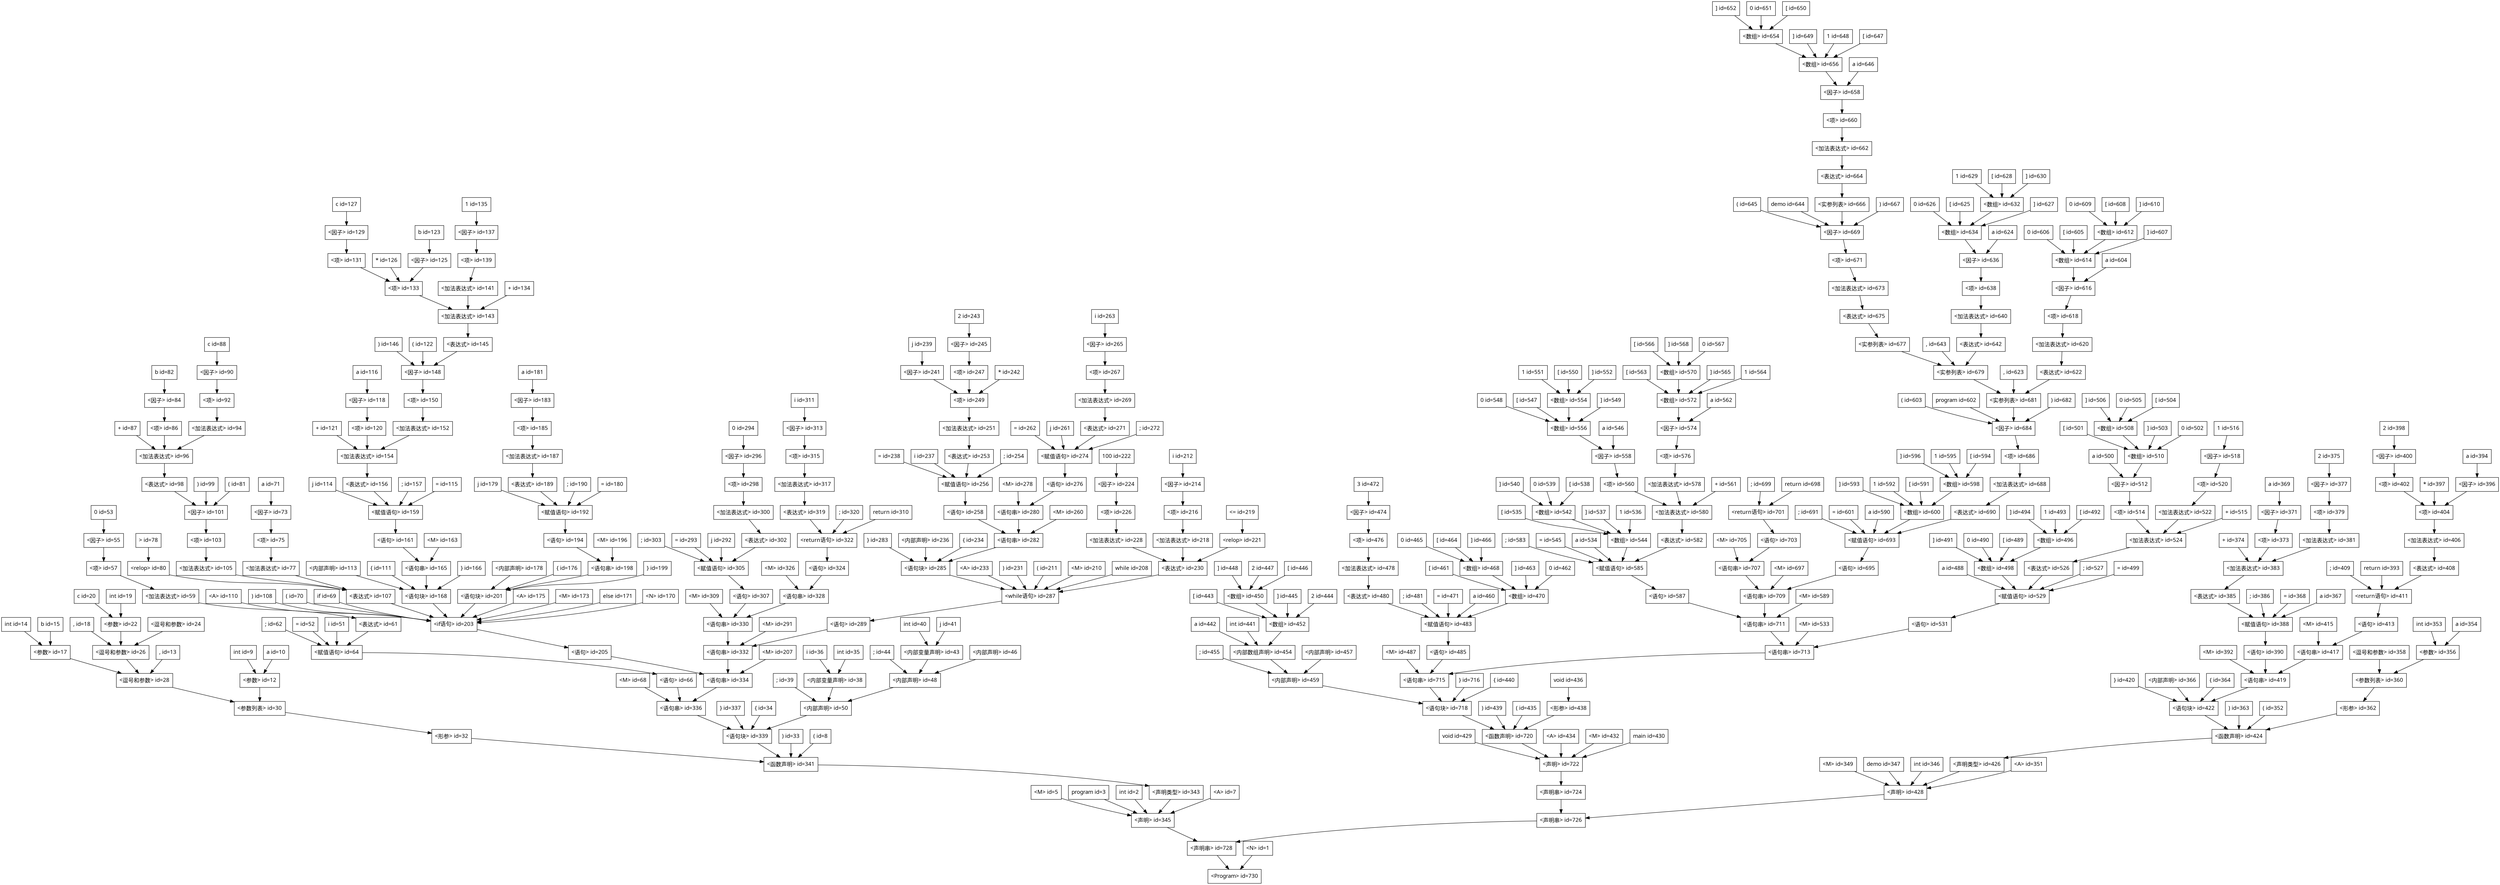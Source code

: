 digraph G{
edge[fontname = "FangSong"];
node[shape = box, fontname = "FangSong" size = "20,20"];
"a id=10" -> "<参数> id=12";
"int id=9" -> "<参数> id=12";
"b id=15" -> "<参数> id=17";
"int id=14" -> "<参数> id=17";
"c id=20" -> "<参数> id=22";
"int id=19" -> "<参数> id=22";
"<逗号和参数> id=24" -> "<逗号和参数> id=26";
"<参数> id=22" -> "<逗号和参数> id=26";
", id=18" -> "<逗号和参数> id=26";
"<逗号和参数> id=26" -> "<逗号和参数> id=28";
"<参数> id=17" -> "<逗号和参数> id=28";
", id=13" -> "<逗号和参数> id=28";
"<逗号和参数> id=28" -> "<参数列表> id=30";
"<参数> id=12" -> "<参数列表> id=30";
"<参数列表> id=30" -> "<形参> id=32";
"i id=36" -> "<内部变量声明> id=38";
"int id=35" -> "<内部变量声明> id=38";
"j id=41" -> "<内部变量声明> id=43";
"int id=40" -> "<内部变量声明> id=43";
"<内部声明> id=46" -> "<内部声明> id=48";
"; id=44" -> "<内部声明> id=48";
"<内部变量声明> id=43" -> "<内部声明> id=48";
"<内部声明> id=48" -> "<内部声明> id=50";
"; id=39" -> "<内部声明> id=50";
"<内部变量声明> id=38" -> "<内部声明> id=50";
"0 id=53" -> "<因子> id=55";
"<因子> id=55" -> "<项> id=57";
"<项> id=57" -> "<加法表达式> id=59";
"<加法表达式> id=59" -> "<表达式> id=61";
"; id=62" -> "<赋值语句> id=64";
"<表达式> id=61" -> "<赋值语句> id=64";
"= id=52" -> "<赋值语句> id=64";
"i id=51" -> "<赋值语句> id=64";
"<赋值语句> id=64" -> "<语句> id=66";
"a id=71" -> "<因子> id=73";
"<因子> id=73" -> "<项> id=75";
"<项> id=75" -> "<加法表达式> id=77";
"> id=78" -> "<relop> id=80";
"b id=82" -> "<因子> id=84";
"<因子> id=84" -> "<项> id=86";
"c id=88" -> "<因子> id=90";
"<因子> id=90" -> "<项> id=92";
"<项> id=92" -> "<加法表达式> id=94";
"<加法表达式> id=94" -> "<加法表达式> id=96";
"+ id=87" -> "<加法表达式> id=96";
"<项> id=86" -> "<加法表达式> id=96";
"<加法表达式> id=96" -> "<表达式> id=98";
") id=99" -> "<因子> id=101";
"<表达式> id=98" -> "<因子> id=101";
"( id=81" -> "<因子> id=101";
"<因子> id=101" -> "<项> id=103";
"<项> id=103" -> "<加法表达式> id=105";
"<加法表达式> id=105" -> "<表达式> id=107";
"<relop> id=80" -> "<表达式> id=107";
"<加法表达式> id=77" -> "<表达式> id=107";
"a id=116" -> "<因子> id=118";
"<因子> id=118" -> "<项> id=120";
"b id=123" -> "<因子> id=125";
"c id=127" -> "<因子> id=129";
"<因子> id=129" -> "<项> id=131";
"<项> id=131" -> "<项> id=133";
"* id=126" -> "<项> id=133";
"<因子> id=125" -> "<项> id=133";
"1 id=135" -> "<因子> id=137";
"<因子> id=137" -> "<项> id=139";
"<项> id=139" -> "<加法表达式> id=141";
"<加法表达式> id=141" -> "<加法表达式> id=143";
"+ id=134" -> "<加法表达式> id=143";
"<项> id=133" -> "<加法表达式> id=143";
"<加法表达式> id=143" -> "<表达式> id=145";
") id=146" -> "<因子> id=148";
"<表达式> id=145" -> "<因子> id=148";
"( id=122" -> "<因子> id=148";
"<因子> id=148" -> "<项> id=150";
"<项> id=150" -> "<加法表达式> id=152";
"<加法表达式> id=152" -> "<加法表达式> id=154";
"+ id=121" -> "<加法表达式> id=154";
"<项> id=120" -> "<加法表达式> id=154";
"<加法表达式> id=154" -> "<表达式> id=156";
"; id=157" -> "<赋值语句> id=159";
"<表达式> id=156" -> "<赋值语句> id=159";
"= id=115" -> "<赋值语句> id=159";
"j id=114" -> "<赋值语句> id=159";
"<赋值语句> id=159" -> "<语句> id=161";
"<M> id=163" -> "<语句串> id=165";
"<语句> id=161" -> "<语句串> id=165";
"} id=166" -> "<语句块> id=168";
"<语句串> id=165" -> "<语句块> id=168";
"<内部声明> id=113" -> "<语句块> id=168";
"{ id=111" -> "<语句块> id=168";
"a id=181" -> "<因子> id=183";
"<因子> id=183" -> "<项> id=185";
"<项> id=185" -> "<加法表达式> id=187";
"<加法表达式> id=187" -> "<表达式> id=189";
"; id=190" -> "<赋值语句> id=192";
"<表达式> id=189" -> "<赋值语句> id=192";
"= id=180" -> "<赋值语句> id=192";
"j id=179" -> "<赋值语句> id=192";
"<赋值语句> id=192" -> "<语句> id=194";
"<M> id=196" -> "<语句串> id=198";
"<语句> id=194" -> "<语句串> id=198";
"} id=199" -> "<语句块> id=201";
"<语句串> id=198" -> "<语句块> id=201";
"<内部声明> id=178" -> "<语句块> id=201";
"{ id=176" -> "<语句块> id=201";
"<语句块> id=201" -> "<if语句> id=203";
"<A> id=175" -> "<if语句> id=203";
"<M> id=173" -> "<if语句> id=203";
"else id=171" -> "<if语句> id=203";
"<N> id=170" -> "<if语句> id=203";
"<语句块> id=168" -> "<if语句> id=203";
"<A> id=110" -> "<if语句> id=203";
") id=108" -> "<if语句> id=203";
"<表达式> id=107" -> "<if语句> id=203";
"( id=70" -> "<if语句> id=203";
"if id=69" -> "<if语句> id=203";
"<if语句> id=203" -> "<语句> id=205";
"i id=212" -> "<因子> id=214";
"<因子> id=214" -> "<项> id=216";
"<项> id=216" -> "<加法表达式> id=218";
"<= id=219" -> "<relop> id=221";
"100 id=222" -> "<因子> id=224";
"<因子> id=224" -> "<项> id=226";
"<项> id=226" -> "<加法表达式> id=228";
"<加法表达式> id=228" -> "<表达式> id=230";
"<relop> id=221" -> "<表达式> id=230";
"<加法表达式> id=218" -> "<表达式> id=230";
"j id=239" -> "<因子> id=241";
"2 id=243" -> "<因子> id=245";
"<因子> id=245" -> "<项> id=247";
"<项> id=247" -> "<项> id=249";
"* id=242" -> "<项> id=249";
"<因子> id=241" -> "<项> id=249";
"<项> id=249" -> "<加法表达式> id=251";
"<加法表达式> id=251" -> "<表达式> id=253";
"; id=254" -> "<赋值语句> id=256";
"<表达式> id=253" -> "<赋值语句> id=256";
"= id=238" -> "<赋值语句> id=256";
"i id=237" -> "<赋值语句> id=256";
"<赋值语句> id=256" -> "<语句> id=258";
"i id=263" -> "<因子> id=265";
"<因子> id=265" -> "<项> id=267";
"<项> id=267" -> "<加法表达式> id=269";
"<加法表达式> id=269" -> "<表达式> id=271";
"; id=272" -> "<赋值语句> id=274";
"<表达式> id=271" -> "<赋值语句> id=274";
"= id=262" -> "<赋值语句> id=274";
"j id=261" -> "<赋值语句> id=274";
"<赋值语句> id=274" -> "<语句> id=276";
"<M> id=278" -> "<语句串> id=280";
"<语句> id=276" -> "<语句串> id=280";
"<语句串> id=280" -> "<语句串> id=282";
"<M> id=260" -> "<语句串> id=282";
"<语句> id=258" -> "<语句串> id=282";
"} id=283" -> "<语句块> id=285";
"<语句串> id=282" -> "<语句块> id=285";
"<内部声明> id=236" -> "<语句块> id=285";
"{ id=234" -> "<语句块> id=285";
"<语句块> id=285" -> "<while语句> id=287";
"<A> id=233" -> "<while语句> id=287";
") id=231" -> "<while语句> id=287";
"<表达式> id=230" -> "<while语句> id=287";
"( id=211" -> "<while语句> id=287";
"<M> id=210" -> "<while语句> id=287";
"while id=208" -> "<while语句> id=287";
"<while语句> id=287" -> "<语句> id=289";
"0 id=294" -> "<因子> id=296";
"<因子> id=296" -> "<项> id=298";
"<项> id=298" -> "<加法表达式> id=300";
"<加法表达式> id=300" -> "<表达式> id=302";
"; id=303" -> "<赋值语句> id=305";
"<表达式> id=302" -> "<赋值语句> id=305";
"= id=293" -> "<赋值语句> id=305";
"j id=292" -> "<赋值语句> id=305";
"<赋值语句> id=305" -> "<语句> id=307";
"i id=311" -> "<因子> id=313";
"<因子> id=313" -> "<项> id=315";
"<项> id=315" -> "<加法表达式> id=317";
"<加法表达式> id=317" -> "<表达式> id=319";
"; id=320" -> "<return语句> id=322";
"<表达式> id=319" -> "<return语句> id=322";
"return id=310" -> "<return语句> id=322";
"<return语句> id=322" -> "<语句> id=324";
"<M> id=326" -> "<语句串> id=328";
"<语句> id=324" -> "<语句串> id=328";
"<语句串> id=328" -> "<语句串> id=330";
"<M> id=309" -> "<语句串> id=330";
"<语句> id=307" -> "<语句串> id=330";
"<语句串> id=330" -> "<语句串> id=332";
"<M> id=291" -> "<语句串> id=332";
"<语句> id=289" -> "<语句串> id=332";
"<语句串> id=332" -> "<语句串> id=334";
"<M> id=207" -> "<语句串> id=334";
"<语句> id=205" -> "<语句串> id=334";
"<语句串> id=334" -> "<语句串> id=336";
"<M> id=68" -> "<语句串> id=336";
"<语句> id=66" -> "<语句串> id=336";
"} id=337" -> "<语句块> id=339";
"<语句串> id=336" -> "<语句块> id=339";
"<内部声明> id=50" -> "<语句块> id=339";
"{ id=34" -> "<语句块> id=339";
"<语句块> id=339" -> "<函数声明> id=341";
") id=33" -> "<函数声明> id=341";
"<形参> id=32" -> "<函数声明> id=341";
"( id=8" -> "<函数声明> id=341";
"<函数声明> id=341" -> "<声明类型> id=343";
"<声明类型> id=343" -> "<声明> id=345";
"<A> id=7" -> "<声明> id=345";
"<M> id=5" -> "<声明> id=345";
"program id=3" -> "<声明> id=345";
"int id=2" -> "<声明> id=345";
"a id=354" -> "<参数> id=356";
"int id=353" -> "<参数> id=356";
"<逗号和参数> id=358" -> "<参数列表> id=360";
"<参数> id=356" -> "<参数列表> id=360";
"<参数列表> id=360" -> "<形参> id=362";
"a id=369" -> "<因子> id=371";
"<因子> id=371" -> "<项> id=373";
"2 id=375" -> "<因子> id=377";
"<因子> id=377" -> "<项> id=379";
"<项> id=379" -> "<加法表达式> id=381";
"<加法表达式> id=381" -> "<加法表达式> id=383";
"+ id=374" -> "<加法表达式> id=383";
"<项> id=373" -> "<加法表达式> id=383";
"<加法表达式> id=383" -> "<表达式> id=385";
"; id=386" -> "<赋值语句> id=388";
"<表达式> id=385" -> "<赋值语句> id=388";
"= id=368" -> "<赋值语句> id=388";
"a id=367" -> "<赋值语句> id=388";
"<赋值语句> id=388" -> "<语句> id=390";
"a id=394" -> "<因子> id=396";
"2 id=398" -> "<因子> id=400";
"<因子> id=400" -> "<项> id=402";
"<项> id=402" -> "<项> id=404";
"* id=397" -> "<项> id=404";
"<因子> id=396" -> "<项> id=404";
"<项> id=404" -> "<加法表达式> id=406";
"<加法表达式> id=406" -> "<表达式> id=408";
"; id=409" -> "<return语句> id=411";
"<表达式> id=408" -> "<return语句> id=411";
"return id=393" -> "<return语句> id=411";
"<return语句> id=411" -> "<语句> id=413";
"<M> id=415" -> "<语句串> id=417";
"<语句> id=413" -> "<语句串> id=417";
"<语句串> id=417" -> "<语句串> id=419";
"<M> id=392" -> "<语句串> id=419";
"<语句> id=390" -> "<语句串> id=419";
"} id=420" -> "<语句块> id=422";
"<语句串> id=419" -> "<语句块> id=422";
"<内部声明> id=366" -> "<语句块> id=422";
"{ id=364" -> "<语句块> id=422";
"<语句块> id=422" -> "<函数声明> id=424";
") id=363" -> "<函数声明> id=424";
"<形参> id=362" -> "<函数声明> id=424";
"( id=352" -> "<函数声明> id=424";
"<函数声明> id=424" -> "<声明类型> id=426";
"<声明类型> id=426" -> "<声明> id=428";
"<A> id=351" -> "<声明> id=428";
"<M> id=349" -> "<声明> id=428";
"demo id=347" -> "<声明> id=428";
"int id=346" -> "<声明> id=428";
"void id=436" -> "<形参> id=438";
"] id=448" -> "<数组> id=450";
"2 id=447" -> "<数组> id=450";
"[ id=446" -> "<数组> id=450";
"<数组> id=450" -> "<数组> id=452";
"] id=445" -> "<数组> id=452";
"2 id=444" -> "<数组> id=452";
"[ id=443" -> "<数组> id=452";
"<数组> id=452" -> "<内部数组声明> id=454";
"a id=442" -> "<内部数组声明> id=454";
"int id=441" -> "<内部数组声明> id=454";
"<内部声明> id=457" -> "<内部声明> id=459";
"; id=455" -> "<内部声明> id=459";
"<内部数组声明> id=454" -> "<内部声明> id=459";
"] id=466" -> "<数组> id=468";
"0 id=465" -> "<数组> id=468";
"[ id=464" -> "<数组> id=468";
"<数组> id=468" -> "<数组> id=470";
"] id=463" -> "<数组> id=470";
"0 id=462" -> "<数组> id=470";
"[ id=461" -> "<数组> id=470";
"3 id=472" -> "<因子> id=474";
"<因子> id=474" -> "<项> id=476";
"<项> id=476" -> "<加法表达式> id=478";
"<加法表达式> id=478" -> "<表达式> id=480";
"; id=481" -> "<赋值语句> id=483";
"<表达式> id=480" -> "<赋值语句> id=483";
"= id=471" -> "<赋值语句> id=483";
"<数组> id=470" -> "<赋值语句> id=483";
"a id=460" -> "<赋值语句> id=483";
"<赋值语句> id=483" -> "<语句> id=485";
"] id=494" -> "<数组> id=496";
"1 id=493" -> "<数组> id=496";
"[ id=492" -> "<数组> id=496";
"<数组> id=496" -> "<数组> id=498";
"] id=491" -> "<数组> id=498";
"0 id=490" -> "<数组> id=498";
"[ id=489" -> "<数组> id=498";
"] id=506" -> "<数组> id=508";
"0 id=505" -> "<数组> id=508";
"[ id=504" -> "<数组> id=508";
"<数组> id=508" -> "<数组> id=510";
"] id=503" -> "<数组> id=510";
"0 id=502" -> "<数组> id=510";
"[ id=501" -> "<数组> id=510";
"<数组> id=510" -> "<因子> id=512";
"a id=500" -> "<因子> id=512";
"<因子> id=512" -> "<项> id=514";
"1 id=516" -> "<因子> id=518";
"<因子> id=518" -> "<项> id=520";
"<项> id=520" -> "<加法表达式> id=522";
"<加法表达式> id=522" -> "<加法表达式> id=524";
"+ id=515" -> "<加法表达式> id=524";
"<项> id=514" -> "<加法表达式> id=524";
"<加法表达式> id=524" -> "<表达式> id=526";
"; id=527" -> "<赋值语句> id=529";
"<表达式> id=526" -> "<赋值语句> id=529";
"= id=499" -> "<赋值语句> id=529";
"<数组> id=498" -> "<赋值语句> id=529";
"a id=488" -> "<赋值语句> id=529";
"<赋值语句> id=529" -> "<语句> id=531";
"] id=540" -> "<数组> id=542";
"0 id=539" -> "<数组> id=542";
"[ id=538" -> "<数组> id=542";
"<数组> id=542" -> "<数组> id=544";
"] id=537" -> "<数组> id=544";
"1 id=536" -> "<数组> id=544";
"[ id=535" -> "<数组> id=544";
"] id=552" -> "<数组> id=554";
"1 id=551" -> "<数组> id=554";
"[ id=550" -> "<数组> id=554";
"<数组> id=554" -> "<数组> id=556";
"] id=549" -> "<数组> id=556";
"0 id=548" -> "<数组> id=556";
"[ id=547" -> "<数组> id=556";
"<数组> id=556" -> "<因子> id=558";
"a id=546" -> "<因子> id=558";
"<因子> id=558" -> "<项> id=560";
"] id=568" -> "<数组> id=570";
"0 id=567" -> "<数组> id=570";
"[ id=566" -> "<数组> id=570";
"<数组> id=570" -> "<数组> id=572";
"] id=565" -> "<数组> id=572";
"1 id=564" -> "<数组> id=572";
"[ id=563" -> "<数组> id=572";
"<数组> id=572" -> "<因子> id=574";
"a id=562" -> "<因子> id=574";
"<因子> id=574" -> "<项> id=576";
"<项> id=576" -> "<加法表达式> id=578";
"<加法表达式> id=578" -> "<加法表达式> id=580";
"+ id=561" -> "<加法表达式> id=580";
"<项> id=560" -> "<加法表达式> id=580";
"<加法表达式> id=580" -> "<表达式> id=582";
"; id=583" -> "<赋值语句> id=585";
"<表达式> id=582" -> "<赋值语句> id=585";
"= id=545" -> "<赋值语句> id=585";
"<数组> id=544" -> "<赋值语句> id=585";
"a id=534" -> "<赋值语句> id=585";
"<赋值语句> id=585" -> "<语句> id=587";
"] id=596" -> "<数组> id=598";
"1 id=595" -> "<数组> id=598";
"[ id=594" -> "<数组> id=598";
"<数组> id=598" -> "<数组> id=600";
"] id=593" -> "<数组> id=600";
"1 id=592" -> "<数组> id=600";
"[ id=591" -> "<数组> id=600";
"] id=610" -> "<数组> id=612";
"0 id=609" -> "<数组> id=612";
"[ id=608" -> "<数组> id=612";
"<数组> id=612" -> "<数组> id=614";
"] id=607" -> "<数组> id=614";
"0 id=606" -> "<数组> id=614";
"[ id=605" -> "<数组> id=614";
"<数组> id=614" -> "<因子> id=616";
"a id=604" -> "<因子> id=616";
"<因子> id=616" -> "<项> id=618";
"<项> id=618" -> "<加法表达式> id=620";
"<加法表达式> id=620" -> "<表达式> id=622";
"] id=630" -> "<数组> id=632";
"1 id=629" -> "<数组> id=632";
"[ id=628" -> "<数组> id=632";
"<数组> id=632" -> "<数组> id=634";
"] id=627" -> "<数组> id=634";
"0 id=626" -> "<数组> id=634";
"[ id=625" -> "<数组> id=634";
"<数组> id=634" -> "<因子> id=636";
"a id=624" -> "<因子> id=636";
"<因子> id=636" -> "<项> id=638";
"<项> id=638" -> "<加法表达式> id=640";
"<加法表达式> id=640" -> "<表达式> id=642";
"] id=652" -> "<数组> id=654";
"0 id=651" -> "<数组> id=654";
"[ id=650" -> "<数组> id=654";
"<数组> id=654" -> "<数组> id=656";
"] id=649" -> "<数组> id=656";
"1 id=648" -> "<数组> id=656";
"[ id=647" -> "<数组> id=656";
"<数组> id=656" -> "<因子> id=658";
"a id=646" -> "<因子> id=658";
"<因子> id=658" -> "<项> id=660";
"<项> id=660" -> "<加法表达式> id=662";
"<加法表达式> id=662" -> "<表达式> id=664";
"<表达式> id=664" -> "<实参列表> id=666";
") id=667" -> "<因子> id=669";
"<实参列表> id=666" -> "<因子> id=669";
"( id=645" -> "<因子> id=669";
"demo id=644" -> "<因子> id=669";
"<因子> id=669" -> "<项> id=671";
"<项> id=671" -> "<加法表达式> id=673";
"<加法表达式> id=673" -> "<表达式> id=675";
"<表达式> id=675" -> "<实参列表> id=677";
"<实参列表> id=677" -> "<实参列表> id=679";
", id=643" -> "<实参列表> id=679";
"<表达式> id=642" -> "<实参列表> id=679";
"<实参列表> id=679" -> "<实参列表> id=681";
", id=623" -> "<实参列表> id=681";
"<表达式> id=622" -> "<实参列表> id=681";
") id=682" -> "<因子> id=684";
"<实参列表> id=681" -> "<因子> id=684";
"( id=603" -> "<因子> id=684";
"program id=602" -> "<因子> id=684";
"<因子> id=684" -> "<项> id=686";
"<项> id=686" -> "<加法表达式> id=688";
"<加法表达式> id=688" -> "<表达式> id=690";
"; id=691" -> "<赋值语句> id=693";
"<表达式> id=690" -> "<赋值语句> id=693";
"= id=601" -> "<赋值语句> id=693";
"<数组> id=600" -> "<赋值语句> id=693";
"a id=590" -> "<赋值语句> id=693";
"<赋值语句> id=693" -> "<语句> id=695";
"; id=699" -> "<return语句> id=701";
"return id=698" -> "<return语句> id=701";
"<return语句> id=701" -> "<语句> id=703";
"<M> id=705" -> "<语句串> id=707";
"<语句> id=703" -> "<语句串> id=707";
"<语句串> id=707" -> "<语句串> id=709";
"<M> id=697" -> "<语句串> id=709";
"<语句> id=695" -> "<语句串> id=709";
"<语句串> id=709" -> "<语句串> id=711";
"<M> id=589" -> "<语句串> id=711";
"<语句> id=587" -> "<语句串> id=711";
"<语句串> id=711" -> "<语句串> id=713";
"<M> id=533" -> "<语句串> id=713";
"<语句> id=531" -> "<语句串> id=713";
"<语句串> id=713" -> "<语句串> id=715";
"<M> id=487" -> "<语句串> id=715";
"<语句> id=485" -> "<语句串> id=715";
"} id=716" -> "<语句块> id=718";
"<语句串> id=715" -> "<语句块> id=718";
"<内部声明> id=459" -> "<语句块> id=718";
"{ id=440" -> "<语句块> id=718";
"<语句块> id=718" -> "<函数声明> id=720";
") id=439" -> "<函数声明> id=720";
"<形参> id=438" -> "<函数声明> id=720";
"( id=435" -> "<函数声明> id=720";
"<函数声明> id=720" -> "<声明> id=722";
"<A> id=434" -> "<声明> id=722";
"<M> id=432" -> "<声明> id=722";
"main id=430" -> "<声明> id=722";
"void id=429" -> "<声明> id=722";
"<声明> id=722" -> "<声明串> id=724";
"<声明串> id=724" -> "<声明串> id=726";
"<声明> id=428" -> "<声明串> id=726";
"<声明串> id=726" -> "<声明串> id=728";
"<声明> id=345" -> "<声明串> id=728";
"<声明串> id=728" -> "<Program> id=730";
"<N> id=1" -> "<Program> id=730";
}

